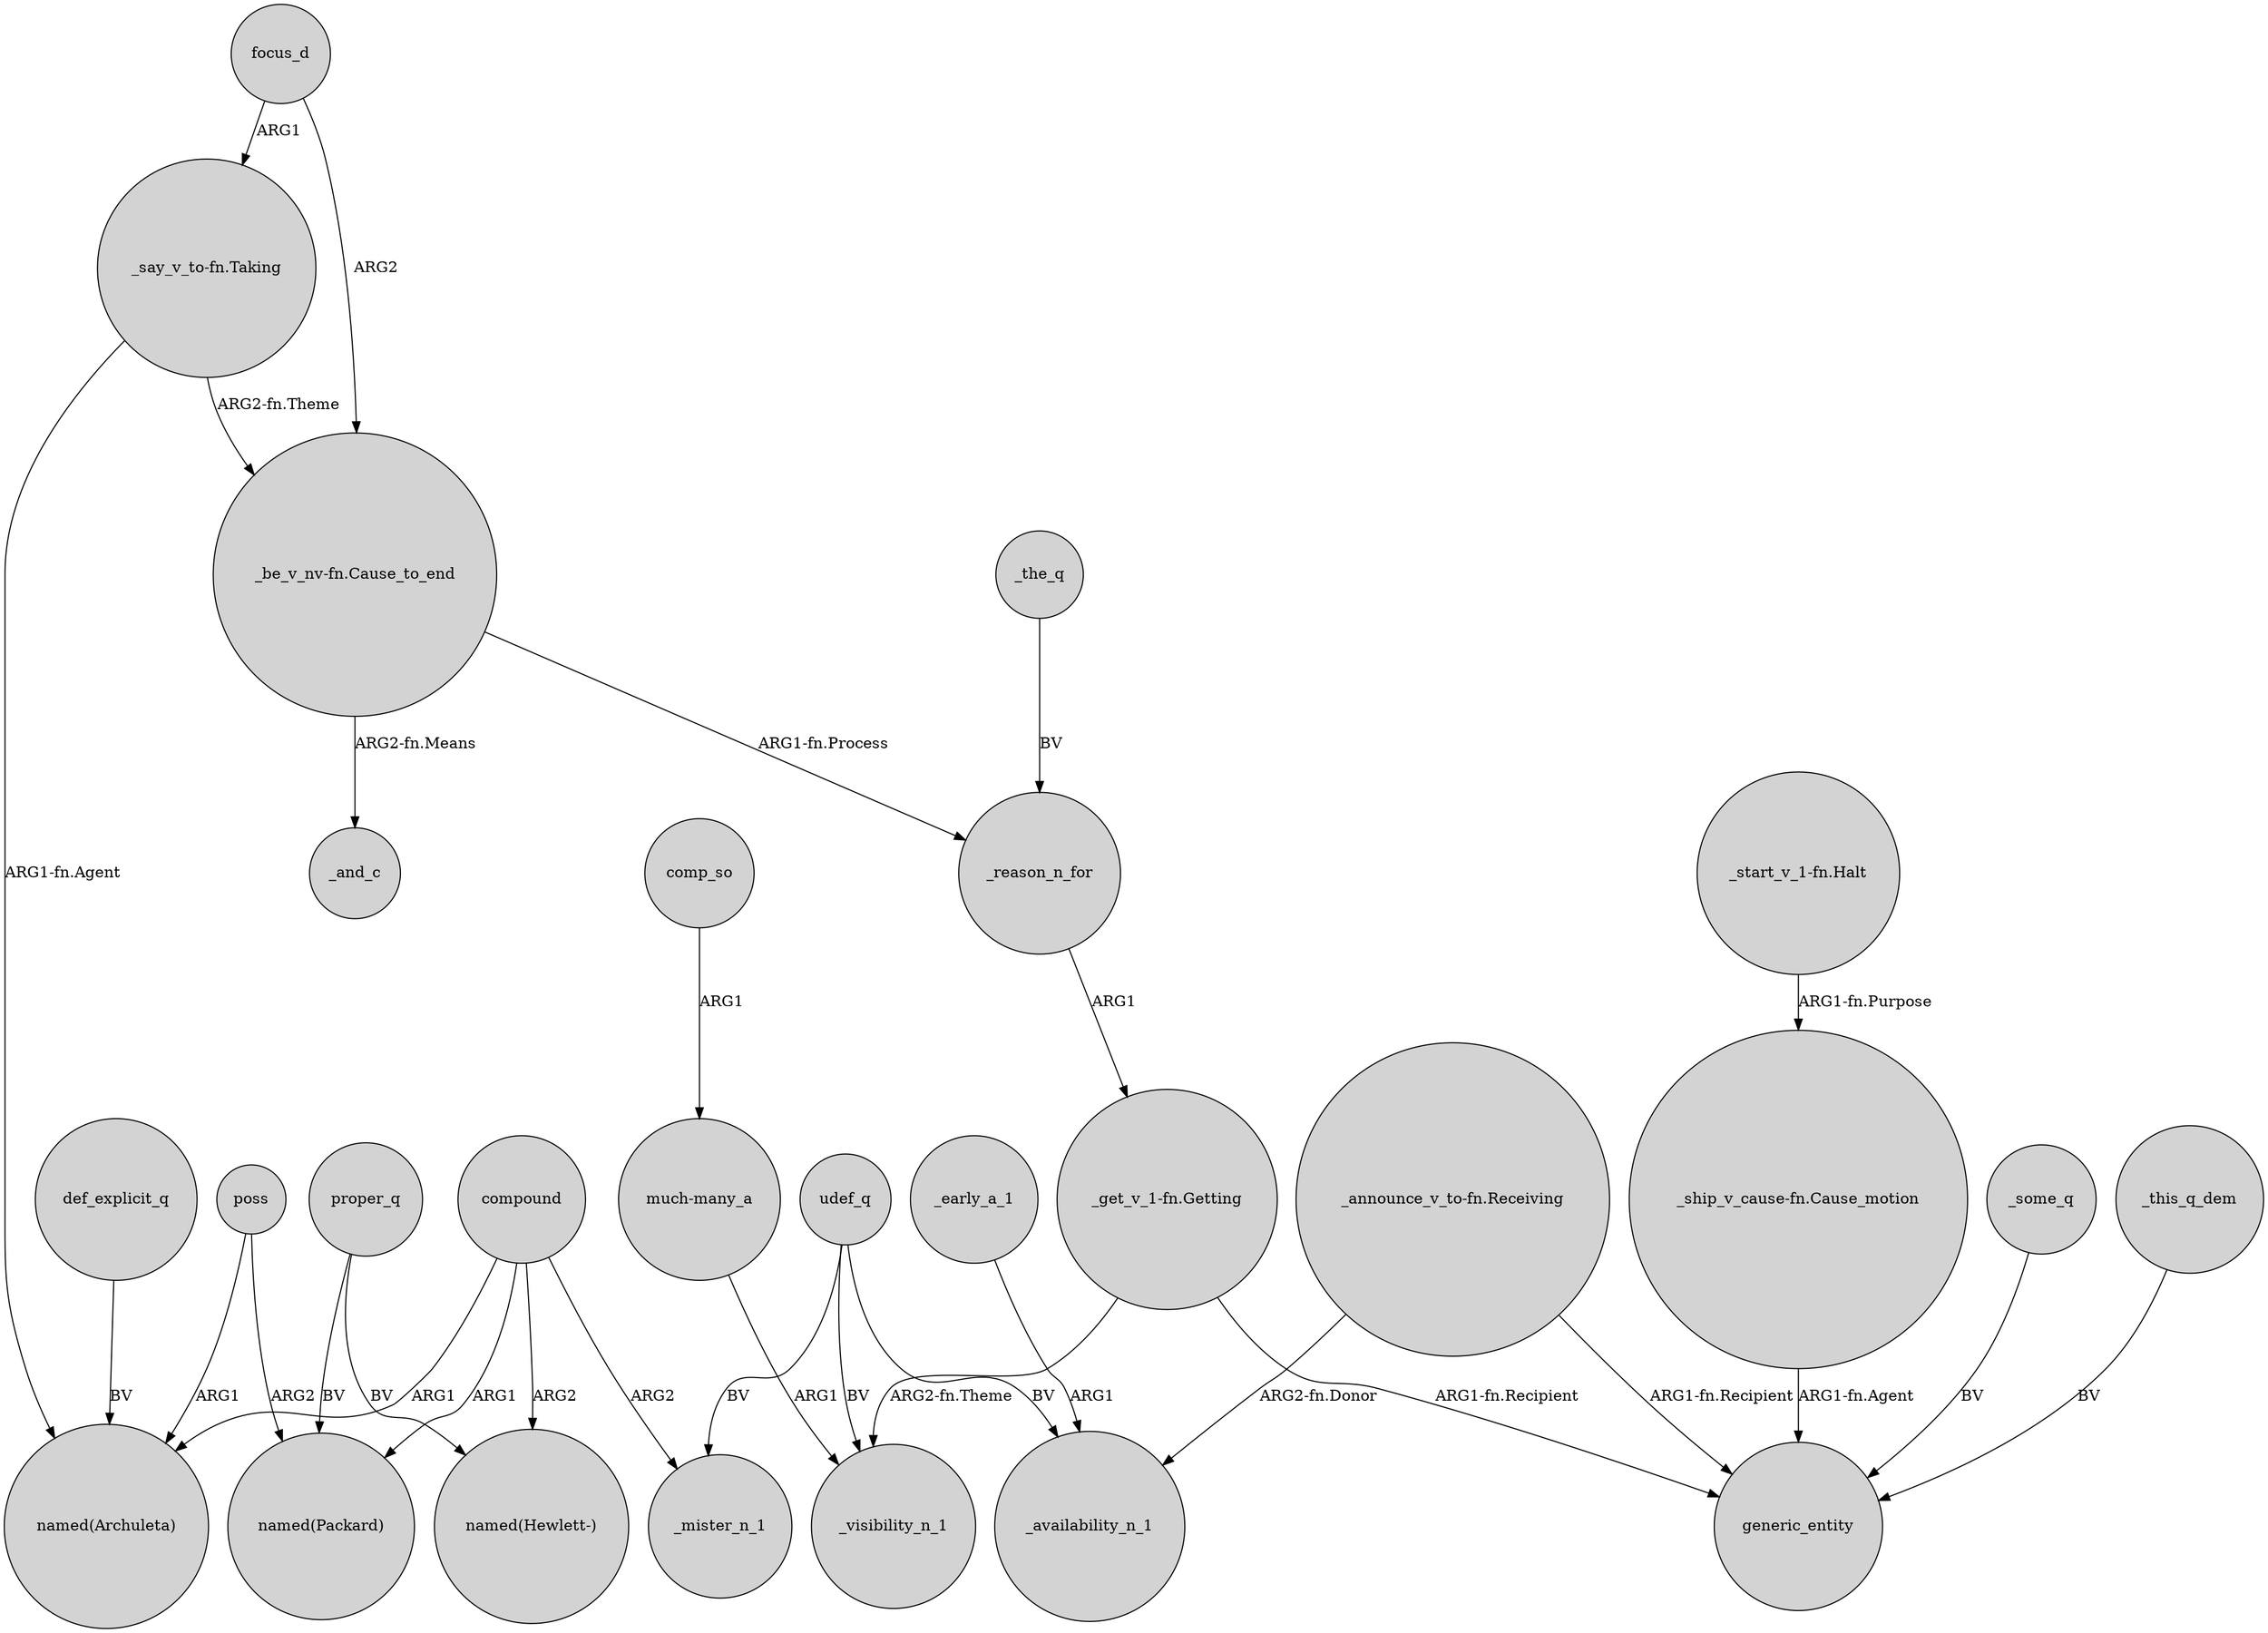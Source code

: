 digraph {
	node [shape=circle style=filled]
	"_say_v_to-fn.Taking" -> "named(Archuleta)" [label="ARG1-fn.Agent"]
	compound -> _mister_n_1 [label=ARG2]
	"_announce_v_to-fn.Receiving" -> _availability_n_1 [label="ARG2-fn.Donor"]
	focus_d -> "_say_v_to-fn.Taking" [label=ARG1]
	udef_q -> _visibility_n_1 [label=BV]
	proper_q -> "named(Hewlett-)" [label=BV]
	focus_d -> "_be_v_nv-fn.Cause_to_end" [label=ARG2]
	"_get_v_1-fn.Getting" -> _visibility_n_1 [label="ARG2-fn.Theme"]
	compound -> "named(Archuleta)" [label=ARG1]
	"_get_v_1-fn.Getting" -> generic_entity [label="ARG1-fn.Recipient"]
	"_start_v_1-fn.Halt" -> "_ship_v_cause-fn.Cause_motion" [label="ARG1-fn.Purpose"]
	"much-many_a" -> _visibility_n_1 [label=ARG1]
	"_be_v_nv-fn.Cause_to_end" -> _and_c [label="ARG2-fn.Means"]
	"_be_v_nv-fn.Cause_to_end" -> _reason_n_for [label="ARG1-fn.Process"]
	udef_q -> _mister_n_1 [label=BV]
	_some_q -> generic_entity [label=BV]
	proper_q -> "named(Packard)" [label=BV]
	_the_q -> _reason_n_for [label=BV]
	_early_a_1 -> _availability_n_1 [label=ARG1]
	_this_q_dem -> generic_entity [label=BV]
	compound -> "named(Packard)" [label=ARG1]
	poss -> "named(Archuleta)" [label=ARG1]
	poss -> "named(Packard)" [label=ARG2]
	"_say_v_to-fn.Taking" -> "_be_v_nv-fn.Cause_to_end" [label="ARG2-fn.Theme"]
	"_ship_v_cause-fn.Cause_motion" -> generic_entity [label="ARG1-fn.Agent"]
	udef_q -> _availability_n_1 [label=BV]
	comp_so -> "much-many_a" [label=ARG1]
	_reason_n_for -> "_get_v_1-fn.Getting" [label=ARG1]
	def_explicit_q -> "named(Archuleta)" [label=BV]
	compound -> "named(Hewlett-)" [label=ARG2]
	"_announce_v_to-fn.Receiving" -> generic_entity [label="ARG1-fn.Recipient"]
}

